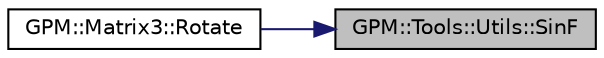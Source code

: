 digraph "GPM::Tools::Utils::SinF"
{
 // INTERACTIVE_SVG=YES
 // LATEX_PDF_SIZE
  edge [fontname="Helvetica",fontsize="10",labelfontname="Helvetica",labelfontsize="10"];
  node [fontname="Helvetica",fontsize="10",shape=record];
  rankdir="RL";
  Node117 [label="GPM::Tools::Utils::SinF",height=0.2,width=0.4,color="black", fillcolor="grey75", style="filled", fontcolor="black",tooltip="Mathematics sinus implementation with float precision."];
  Node117 -> Node118 [dir="back",color="midnightblue",fontsize="10",style="solid",fontname="Helvetica"];
  Node118 [label="GPM::Matrix3::Rotate",height=0.2,width=0.4,color="black", fillcolor="white", style="filled",URL="$struct_g_p_m_1_1_matrix3.html#aa5769b6a6c95bbcad163e19c9b88adf1",tooltip="Rotate the current matrix with an angle in degrees."];
}

